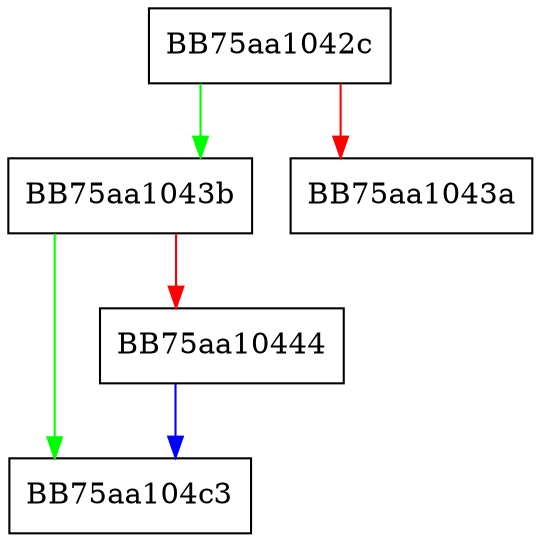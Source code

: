 digraph GetDetectionStatus {
  node [shape="box"];
  graph [splines=ortho];
  BB75aa1042c -> BB75aa1043b [color="green"];
  BB75aa1042c -> BB75aa1043a [color="red"];
  BB75aa1043b -> BB75aa104c3 [color="green"];
  BB75aa1043b -> BB75aa10444 [color="red"];
  BB75aa10444 -> BB75aa104c3 [color="blue"];
}